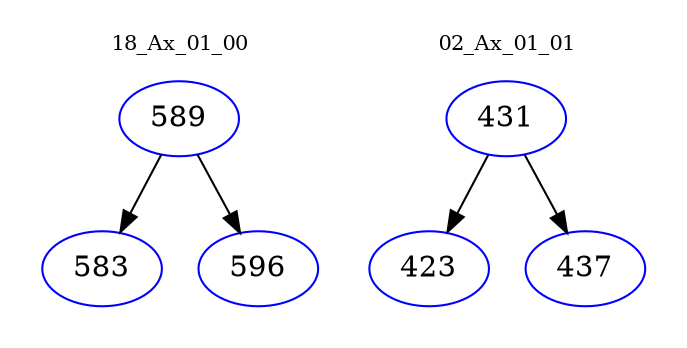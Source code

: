 digraph{
subgraph cluster_0 {
color = white
label = "18_Ax_01_00";
fontsize=10;
T0_589 [label="589", color="blue"]
T0_589 -> T0_583 [color="black"]
T0_583 [label="583", color="blue"]
T0_589 -> T0_596 [color="black"]
T0_596 [label="596", color="blue"]
}
subgraph cluster_1 {
color = white
label = "02_Ax_01_01";
fontsize=10;
T1_431 [label="431", color="blue"]
T1_431 -> T1_423 [color="black"]
T1_423 [label="423", color="blue"]
T1_431 -> T1_437 [color="black"]
T1_437 [label="437", color="blue"]
}
}
